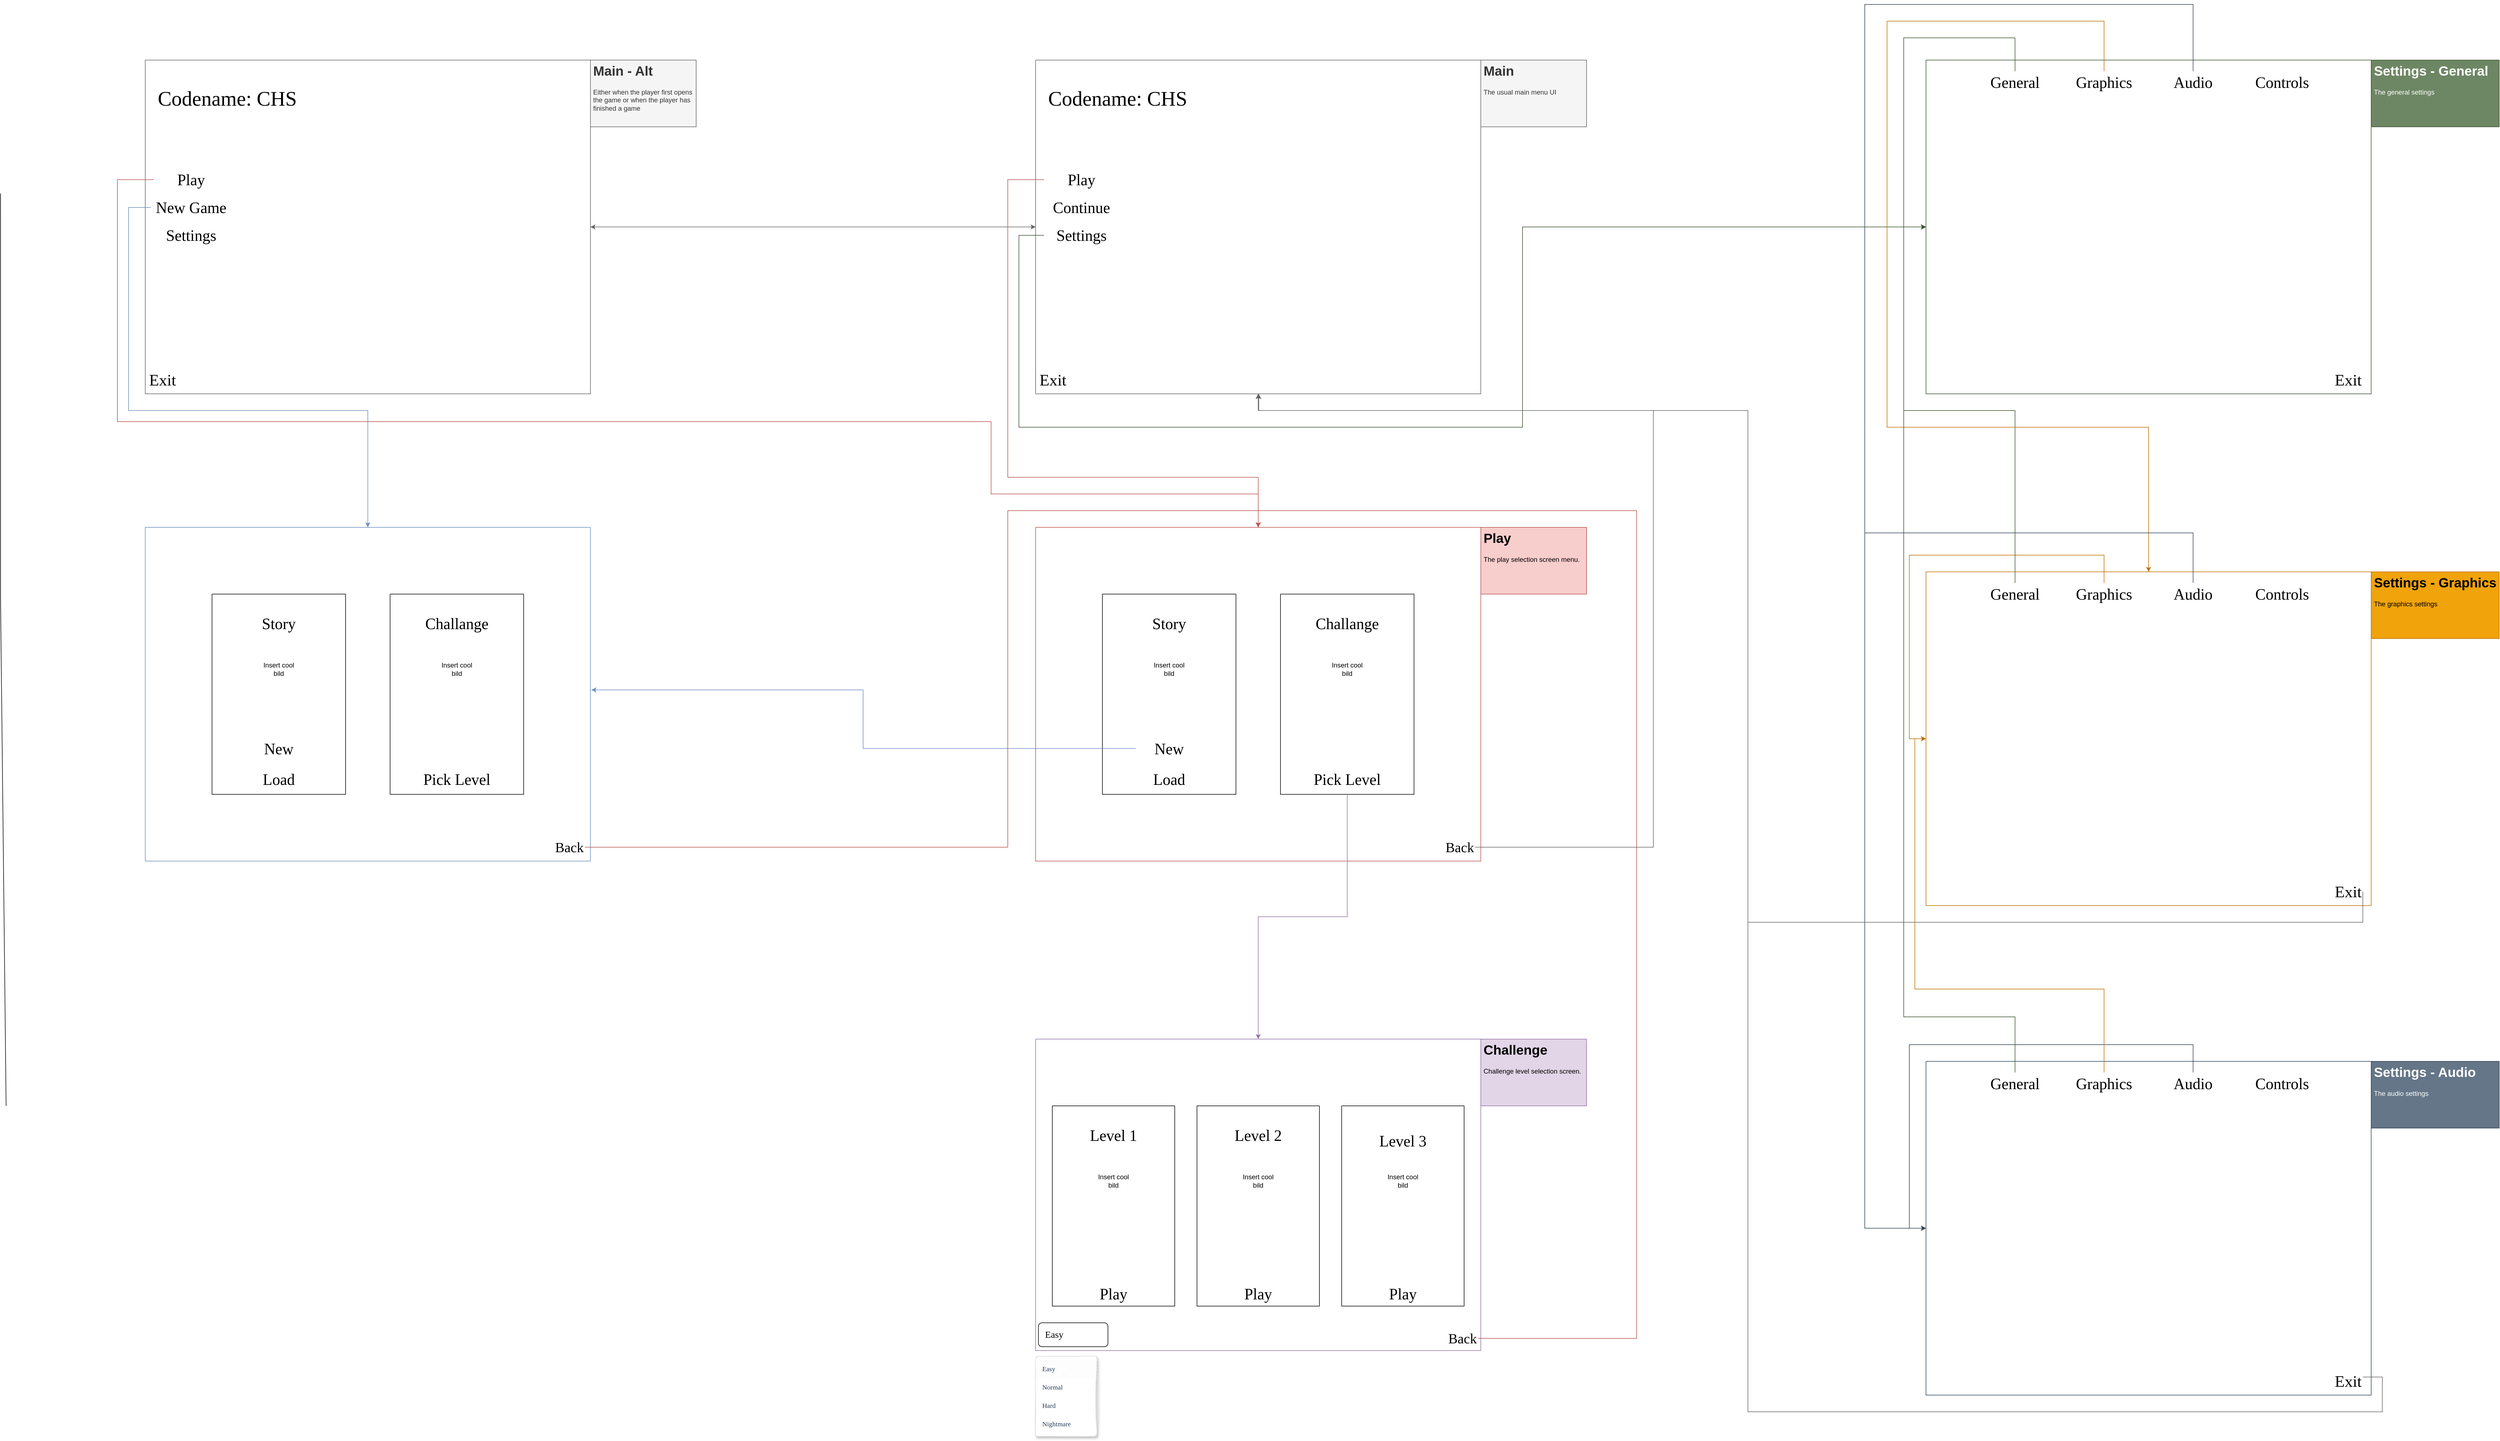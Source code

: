 <mxfile version="22.1.7" type="github">
  <diagram name="Main" id="hejbSz8rhP2jBMmGpV_Z">
    <mxGraphModel dx="5185" dy="1955" grid="1" gridSize="10" guides="1" tooltips="1" connect="1" arrows="1" fold="1" page="1" pageScale="1" pageWidth="1600" pageHeight="900" math="0" shadow="0">
      <root>
        <mxCell id="0" />
        <mxCell id="1" parent="0" />
        <mxCell id="FBaTR2dOqeXt97CUkfPk-125" style="edgeStyle=orthogonalEdgeStyle;rounded=0;orthogonalLoop=1;jettySize=auto;html=1;exitX=0;exitY=0.5;exitDx=0;exitDy=0;entryX=1;entryY=0.5;entryDx=0;entryDy=0;fillColor=#f5f5f5;strokeColor=#666666;" edge="1" parent="1" source="FBaTR2dOqeXt97CUkfPk-7" target="FBaTR2dOqeXt97CUkfPk-39">
          <mxGeometry relative="1" as="geometry" />
        </mxCell>
        <mxCell id="FBaTR2dOqeXt97CUkfPk-7" value="" style="swimlane;startSize=0;fillColor=#f5f5f5;fontColor=#333333;strokeColor=#666666;" vertex="1" parent="1">
          <mxGeometry x="400" y="160" width="800" height="600" as="geometry" />
        </mxCell>
        <mxCell id="FBaTR2dOqeXt97CUkfPk-8" value="Codename: CHS" style="text;html=1;strokeColor=none;fillColor=none;align=center;verticalAlign=middle;whiteSpace=wrap;rounded=0;fontFamily=Special Elite;fontSource=https%3A%2F%2Ffonts.googleapis.com%2Fcss%3Ffamily%3DSpecial%2BElite;spacing=2;fontSize=37;horizontal=1;" vertex="1" parent="FBaTR2dOqeXt97CUkfPk-7">
          <mxGeometry x="5" y="30" width="285" height="80" as="geometry" />
        </mxCell>
        <mxCell id="FBaTR2dOqeXt97CUkfPk-9" value="Play" style="text;html=1;strokeColor=none;fillColor=none;align=center;verticalAlign=middle;whiteSpace=wrap;rounded=0;fontFamily=Special Elite;fontSource=https%3A%2F%2Ffonts.googleapis.com%2Fcss%3Ffamily%3DSpecial%2BElite;fontSize=28;" vertex="1" parent="FBaTR2dOqeXt97CUkfPk-7">
          <mxGeometry x="15" y="195" width="135" height="40" as="geometry" />
        </mxCell>
        <mxCell id="FBaTR2dOqeXt97CUkfPk-10" value="Settings" style="text;html=1;strokeColor=none;fillColor=none;align=center;verticalAlign=middle;whiteSpace=wrap;rounded=0;fontFamily=Special Elite;fontSource=https%3A%2F%2Ffonts.googleapis.com%2Fcss%3Ffamily%3DSpecial%2BElite;fontSize=28;" vertex="1" parent="FBaTR2dOqeXt97CUkfPk-7">
          <mxGeometry x="15" y="295" width="135" height="40" as="geometry" />
        </mxCell>
        <mxCell id="FBaTR2dOqeXt97CUkfPk-11" value="Exit" style="text;html=1;strokeColor=none;fillColor=none;align=left;verticalAlign=middle;whiteSpace=wrap;rounded=0;fontFamily=Special Elite;fontSource=https%3A%2F%2Ffonts.googleapis.com%2Fcss%3Ffamily%3DSpecial%2BElite;fontSize=29;" vertex="1" parent="FBaTR2dOqeXt97CUkfPk-7">
          <mxGeometry x="5" y="560" width="115" height="30" as="geometry" />
        </mxCell>
        <mxCell id="FBaTR2dOqeXt97CUkfPk-22" value="Continue" style="text;html=1;strokeColor=none;fillColor=none;align=center;verticalAlign=middle;whiteSpace=wrap;rounded=0;fontFamily=Special Elite;fontSource=https%3A%2F%2Ffonts.googleapis.com%2Fcss%3Ffamily%3DSpecial%2BElite;fontSize=28;" vertex="1" parent="FBaTR2dOqeXt97CUkfPk-7">
          <mxGeometry x="15" y="245" width="135" height="40" as="geometry" />
        </mxCell>
        <mxCell id="FBaTR2dOqeXt97CUkfPk-13" value="" style="swimlane;startSize=0;fillColor=#f8cecc;strokeColor=#b85450;" vertex="1" parent="1">
          <mxGeometry x="400" y="1000" width="800" height="600" as="geometry" />
        </mxCell>
        <mxCell id="FBaTR2dOqeXt97CUkfPk-17" value="&lt;font style=&quot;font-size: 25px;&quot;&gt;Back&lt;/font&gt;" style="text;html=1;strokeColor=none;fillColor=none;align=right;verticalAlign=middle;whiteSpace=wrap;rounded=0;fontFamily=Special Elite;fontSource=https%3A%2F%2Ffonts.googleapis.com%2Fcss%3Ffamily%3DSpecial%2BElite;" vertex="1" parent="FBaTR2dOqeXt97CUkfPk-13">
          <mxGeometry x="675" y="560" width="115" height="30" as="geometry" />
        </mxCell>
        <mxCell id="FBaTR2dOqeXt97CUkfPk-21" value="" style="swimlane;startSize=0;" vertex="1" parent="FBaTR2dOqeXt97CUkfPk-13">
          <mxGeometry x="440" y="120" width="240" height="360" as="geometry" />
        </mxCell>
        <mxCell id="FBaTR2dOqeXt97CUkfPk-26" value="Challange" style="text;html=1;strokeColor=none;fillColor=none;align=center;verticalAlign=middle;whiteSpace=wrap;rounded=0;fontFamily=Special Elite;fontSource=https%3A%2F%2Ffonts.googleapis.com%2Fcss%3Ffamily%3DSpecial%2BElite;fontSize=28;" vertex="1" parent="FBaTR2dOqeXt97CUkfPk-21">
          <mxGeometry x="40" y="30" width="160" height="45" as="geometry" />
        </mxCell>
        <mxCell id="FBaTR2dOqeXt97CUkfPk-28" value="Insert cool bild" style="text;html=1;strokeColor=none;fillColor=none;align=center;verticalAlign=middle;whiteSpace=wrap;rounded=0;" vertex="1" parent="FBaTR2dOqeXt97CUkfPk-21">
          <mxGeometry x="90" y="120" width="60" height="30" as="geometry" />
        </mxCell>
        <mxCell id="FBaTR2dOqeXt97CUkfPk-70" value="Pick Level" style="text;html=1;strokeColor=none;fillColor=none;align=center;verticalAlign=middle;whiteSpace=wrap;rounded=0;fontFamily=Special Elite;fontSource=https%3A%2F%2Ffonts.googleapis.com%2Fcss%3Ffamily%3DSpecial%2BElite;fontSize=28;" vertex="1" parent="FBaTR2dOqeXt97CUkfPk-21">
          <mxGeometry x="40" y="310" width="160" height="45" as="geometry" />
        </mxCell>
        <mxCell id="FBaTR2dOqeXt97CUkfPk-55" value="" style="swimlane;startSize=0;" vertex="1" parent="FBaTR2dOqeXt97CUkfPk-13">
          <mxGeometry x="120" y="120" width="240" height="360" as="geometry" />
        </mxCell>
        <mxCell id="FBaTR2dOqeXt97CUkfPk-56" value="Story" style="text;html=1;strokeColor=none;fillColor=none;align=center;verticalAlign=middle;whiteSpace=wrap;rounded=0;fontFamily=Special Elite;fontSource=https%3A%2F%2Ffonts.googleapis.com%2Fcss%3Ffamily%3DSpecial%2BElite;fontSize=28;" vertex="1" parent="FBaTR2dOqeXt97CUkfPk-55">
          <mxGeometry x="60" y="30" width="120" height="45" as="geometry" />
        </mxCell>
        <mxCell id="FBaTR2dOqeXt97CUkfPk-57" value="Insert cool bild" style="text;html=1;strokeColor=none;fillColor=none;align=center;verticalAlign=middle;whiteSpace=wrap;rounded=0;" vertex="1" parent="FBaTR2dOqeXt97CUkfPk-55">
          <mxGeometry x="90" y="120" width="60" height="30" as="geometry" />
        </mxCell>
        <mxCell id="FBaTR2dOqeXt97CUkfPk-58" value="Load" style="text;html=1;strokeColor=none;fillColor=none;align=center;verticalAlign=middle;whiteSpace=wrap;rounded=0;fontFamily=Special Elite;fontSource=https%3A%2F%2Ffonts.googleapis.com%2Fcss%3Ffamily%3DSpecial%2BElite;fontSize=28;" vertex="1" parent="FBaTR2dOqeXt97CUkfPk-55">
          <mxGeometry x="60" y="310" width="120" height="45" as="geometry" />
        </mxCell>
        <mxCell id="FBaTR2dOqeXt97CUkfPk-59" value="New" style="text;html=1;strokeColor=none;fillColor=none;align=center;verticalAlign=middle;whiteSpace=wrap;rounded=0;fontFamily=Special Elite;fontSource=https%3A%2F%2Ffonts.googleapis.com%2Fcss%3Ffamily%3DSpecial%2BElite;fontSize=28;" vertex="1" parent="FBaTR2dOqeXt97CUkfPk-55">
          <mxGeometry x="60" y="255" width="120" height="45" as="geometry" />
        </mxCell>
        <mxCell id="FBaTR2dOqeXt97CUkfPk-124" style="edgeStyle=orthogonalEdgeStyle;rounded=0;orthogonalLoop=1;jettySize=auto;html=1;exitX=1;exitY=0.5;exitDx=0;exitDy=0;entryX=0;entryY=0.5;entryDx=0;entryDy=0;fillColor=#f5f5f5;strokeColor=#666666;" edge="1" parent="1" source="FBaTR2dOqeXt97CUkfPk-39" target="FBaTR2dOqeXt97CUkfPk-7">
          <mxGeometry relative="1" as="geometry" />
        </mxCell>
        <mxCell id="FBaTR2dOqeXt97CUkfPk-39" value="" style="swimlane;startSize=0;fillColor=#f5f5f5;fontColor=#333333;strokeColor=#666666;" vertex="1" parent="1">
          <mxGeometry x="-1200" y="160" width="800" height="600" as="geometry" />
        </mxCell>
        <mxCell id="FBaTR2dOqeXt97CUkfPk-40" value="Codename: CHS" style="text;html=1;strokeColor=none;fillColor=none;align=center;verticalAlign=middle;whiteSpace=wrap;rounded=0;fontFamily=Special Elite;fontSource=https%3A%2F%2Ffonts.googleapis.com%2Fcss%3Ffamily%3DSpecial%2BElite;spacing=2;fontSize=37;horizontal=1;" vertex="1" parent="FBaTR2dOqeXt97CUkfPk-39">
          <mxGeometry x="5" y="30" width="285" height="80" as="geometry" />
        </mxCell>
        <mxCell id="FBaTR2dOqeXt97CUkfPk-41" value="Play" style="text;html=1;strokeColor=none;fillColor=none;align=center;verticalAlign=middle;whiteSpace=wrap;rounded=0;fontFamily=Special Elite;fontSource=https%3A%2F%2Ffonts.googleapis.com%2Fcss%3Ffamily%3DSpecial%2BElite;fontSize=28;" vertex="1" parent="FBaTR2dOqeXt97CUkfPk-39">
          <mxGeometry x="15" y="195" width="135" height="40" as="geometry" />
        </mxCell>
        <mxCell id="FBaTR2dOqeXt97CUkfPk-42" value="Settings" style="text;html=1;strokeColor=none;fillColor=none;align=center;verticalAlign=middle;whiteSpace=wrap;rounded=0;fontFamily=Special Elite;fontSource=https%3A%2F%2Ffonts.googleapis.com%2Fcss%3Ffamily%3DSpecial%2BElite;fontSize=28;" vertex="1" parent="FBaTR2dOqeXt97CUkfPk-39">
          <mxGeometry x="15" y="295" width="135" height="40" as="geometry" />
        </mxCell>
        <mxCell id="FBaTR2dOqeXt97CUkfPk-43" value="Exit" style="text;html=1;strokeColor=none;fillColor=none;align=left;verticalAlign=middle;whiteSpace=wrap;rounded=0;fontFamily=Special Elite;fontSource=https%3A%2F%2Ffonts.googleapis.com%2Fcss%3Ffamily%3DSpecial%2BElite;fontSize=29;" vertex="1" parent="FBaTR2dOqeXt97CUkfPk-39">
          <mxGeometry x="5" y="560" width="115" height="30" as="geometry" />
        </mxCell>
        <mxCell id="FBaTR2dOqeXt97CUkfPk-44" value="New Game" style="text;html=1;strokeColor=none;fillColor=none;align=center;verticalAlign=middle;whiteSpace=wrap;rounded=0;fontFamily=Special Elite;fontSource=https%3A%2F%2Ffonts.googleapis.com%2Fcss%3Ffamily%3DSpecial%2BElite;fontSize=28;" vertex="1" parent="FBaTR2dOqeXt97CUkfPk-39">
          <mxGeometry x="15" y="245" width="135" height="40" as="geometry" />
        </mxCell>
        <mxCell id="FBaTR2dOqeXt97CUkfPk-60" value="" style="swimlane;startSize=0;fillColor=#e1d5e7;strokeColor=#9673a6;" vertex="1" parent="1">
          <mxGeometry x="400" y="1920" width="800" height="560" as="geometry" />
        </mxCell>
        <mxCell id="FBaTR2dOqeXt97CUkfPk-61" value="&lt;font style=&quot;font-size: 25px;&quot;&gt;Back&lt;/font&gt;" style="text;html=1;strokeColor=none;fillColor=none;align=right;verticalAlign=middle;whiteSpace=wrap;rounded=0;fontFamily=Special Elite;fontSource=https%3A%2F%2Ffonts.googleapis.com%2Fcss%3Ffamily%3DSpecial%2BElite;" vertex="1" parent="FBaTR2dOqeXt97CUkfPk-60">
          <mxGeometry x="680" y="523" width="115" height="30" as="geometry" />
        </mxCell>
        <mxCell id="FBaTR2dOqeXt97CUkfPk-62" value="" style="swimlane;startSize=0;" vertex="1" parent="FBaTR2dOqeXt97CUkfPk-60">
          <mxGeometry x="550" y="120" width="220" height="360" as="geometry" />
        </mxCell>
        <mxCell id="FBaTR2dOqeXt97CUkfPk-63" value="Level 3" style="text;html=1;strokeColor=none;fillColor=none;align=center;verticalAlign=middle;whiteSpace=wrap;rounded=0;fontFamily=Special Elite;fontSource=https%3A%2F%2Ffonts.googleapis.com%2Fcss%3Ffamily%3DSpecial%2BElite;fontSize=28;" vertex="1" parent="FBaTR2dOqeXt97CUkfPk-62">
          <mxGeometry y="40" width="220" height="45" as="geometry" />
        </mxCell>
        <mxCell id="FBaTR2dOqeXt97CUkfPk-64" value="Insert cool bild" style="text;html=1;strokeColor=none;fillColor=none;align=center;verticalAlign=middle;whiteSpace=wrap;rounded=0;" vertex="1" parent="FBaTR2dOqeXt97CUkfPk-62">
          <mxGeometry x="80" y="120" width="60" height="30" as="geometry" />
        </mxCell>
        <mxCell id="FBaTR2dOqeXt97CUkfPk-105" value="Play" style="text;html=1;strokeColor=none;fillColor=none;align=center;verticalAlign=middle;whiteSpace=wrap;rounded=0;fontFamily=Special Elite;fontSource=https%3A%2F%2Ffonts.googleapis.com%2Fcss%3Ffamily%3DSpecial%2BElite;fontSize=28;" vertex="1" parent="FBaTR2dOqeXt97CUkfPk-62">
          <mxGeometry x="50" y="315" width="120" height="45" as="geometry" />
        </mxCell>
        <mxCell id="FBaTR2dOqeXt97CUkfPk-65" value="" style="swimlane;startSize=0;" vertex="1" parent="FBaTR2dOqeXt97CUkfPk-60">
          <mxGeometry x="30" y="120" width="220" height="360" as="geometry" />
        </mxCell>
        <mxCell id="FBaTR2dOqeXt97CUkfPk-66" value="Level 1" style="text;html=1;strokeColor=none;fillColor=none;align=center;verticalAlign=middle;whiteSpace=wrap;rounded=0;fontFamily=Special Elite;fontSource=https%3A%2F%2Ffonts.googleapis.com%2Fcss%3Ffamily%3DSpecial%2BElite;fontSize=28;" vertex="1" parent="FBaTR2dOqeXt97CUkfPk-65">
          <mxGeometry y="30" width="220" height="45" as="geometry" />
        </mxCell>
        <mxCell id="FBaTR2dOqeXt97CUkfPk-67" value="Insert cool bild" style="text;html=1;strokeColor=none;fillColor=none;align=center;verticalAlign=middle;whiteSpace=wrap;rounded=0;" vertex="1" parent="FBaTR2dOqeXt97CUkfPk-65">
          <mxGeometry x="80" y="120" width="60" height="30" as="geometry" />
        </mxCell>
        <mxCell id="FBaTR2dOqeXt97CUkfPk-68" value="Play" style="text;html=1;strokeColor=none;fillColor=none;align=center;verticalAlign=middle;whiteSpace=wrap;rounded=0;fontFamily=Special Elite;fontSource=https%3A%2F%2Ffonts.googleapis.com%2Fcss%3Ffamily%3DSpecial%2BElite;fontSize=28;" vertex="1" parent="FBaTR2dOqeXt97CUkfPk-65">
          <mxGeometry x="50" y="315" width="120" height="45" as="geometry" />
        </mxCell>
        <mxCell id="FBaTR2dOqeXt97CUkfPk-75" value="Easy" style="rounded=1;html=1;align=left;fontSize=17;spacingLeft=10;sketch=0;hachureGap=4;pointerEvents=0;fontFamily=Special Elite;fontSource=https%3A%2F%2Ffonts.googleapis.com%2Fcss%3Ffamily%3DSpecial%2BElite;strokeColor=default;" vertex="1" parent="FBaTR2dOqeXt97CUkfPk-60">
          <mxGeometry x="5" y="510" width="125" height="43" as="geometry" />
        </mxCell>
        <mxCell id="FBaTR2dOqeXt97CUkfPk-76" value="" style="shape=triangle;direction=south;fillColor=#ffffff;strokeColor=none;html=1;sketch=1;hachureGap=4;pointerEvents=0;fontFamily=Architects Daughter;fontSource=https%3A%2F%2Ffonts.googleapis.com%2Fcss%3Ffamily%3DArchitects%2BDaughter;fontSize=20;" vertex="1" parent="FBaTR2dOqeXt97CUkfPk-75">
          <mxGeometry x="1" y="0.5" width="12" height="6" relative="1" as="geometry">
            <mxPoint x="-20" y="-3" as="offset" />
          </mxGeometry>
        </mxCell>
        <mxCell id="FBaTR2dOqeXt97CUkfPk-77" value="" style="rounded=1;fillColor=#ffffff;strokeColor=#DFE1E5;shadow=1;html=1;arcSize=4;sketch=1;hachureGap=4;pointerEvents=0;fontFamily=Architects Daughter;fontSource=https%3A%2F%2Ffonts.googleapis.com%2Fcss%3Ffamily%3DArchitects%2BDaughter;fontSize=20;" vertex="1" parent="FBaTR2dOqeXt97CUkfPk-60">
          <mxGeometry y="570" width="110" height="144" as="geometry" />
        </mxCell>
        <mxCell id="FBaTR2dOqeXt97CUkfPk-78" value="Easy" style="rounded=0;fillColor=#F4F5F7;strokeColor=none;shadow=0;html=1;align=left;fontSize=12;spacingLeft=10;fontColor=#253858;resizeWidth=1;sketch=1;hachureGap=4;pointerEvents=0;fontFamily=Special Elite;fontSource=https%3A%2F%2Ffonts.googleapis.com%2Fcss%3Ffamily%3DSpecial%2BElite;" vertex="1" parent="FBaTR2dOqeXt97CUkfPk-77">
          <mxGeometry width="110" height="33" relative="1" as="geometry">
            <mxPoint y="6" as="offset" />
          </mxGeometry>
        </mxCell>
        <mxCell id="FBaTR2dOqeXt97CUkfPk-79" value="Normal" style="rounded=0;fillColor=none;strokeColor=none;shadow=0;html=1;align=left;fontSize=12;spacingLeft=10;fontColor=#253858;resizeWidth=1;sketch=1;hachureGap=4;pointerEvents=0;fontFamily=Special Elite;fontSource=https%3A%2F%2Ffonts.googleapis.com%2Fcss%3Ffamily%3DSpecial%2BElite;" vertex="1" parent="FBaTR2dOqeXt97CUkfPk-77">
          <mxGeometry width="110" height="33" relative="1" as="geometry">
            <mxPoint y="39" as="offset" />
          </mxGeometry>
        </mxCell>
        <mxCell id="FBaTR2dOqeXt97CUkfPk-80" value="Hard" style="rounded=0;fillColor=none;strokeColor=none;shadow=0;html=1;align=left;fontSize=12;spacingLeft=10;fontColor=#253858;resizeWidth=1;sketch=1;hachureGap=4;pointerEvents=0;fontFamily=Special Elite;fontSource=https%3A%2F%2Ffonts.googleapis.com%2Fcss%3Ffamily%3DSpecial%2BElite;" vertex="1" parent="FBaTR2dOqeXt97CUkfPk-77">
          <mxGeometry width="110" height="33" relative="1" as="geometry">
            <mxPoint y="72" as="offset" />
          </mxGeometry>
        </mxCell>
        <mxCell id="FBaTR2dOqeXt97CUkfPk-81" value="Nightmare" style="rounded=0;fillColor=none;strokeColor=none;shadow=0;html=1;align=left;fontSize=12;spacingLeft=10;fontColor=#253858;resizeWidth=1;sketch=1;hachureGap=4;pointerEvents=0;fontFamily=Special Elite;fontSource=https%3A%2F%2Ffonts.googleapis.com%2Fcss%3Ffamily%3DSpecial%2BElite;" vertex="1" parent="FBaTR2dOqeXt97CUkfPk-77">
          <mxGeometry width="110" height="33" relative="1" as="geometry">
            <mxPoint y="105" as="offset" />
          </mxGeometry>
        </mxCell>
        <mxCell id="FBaTR2dOqeXt97CUkfPk-106" value="" style="swimlane;startSize=0;" vertex="1" parent="FBaTR2dOqeXt97CUkfPk-60">
          <mxGeometry x="290" y="120" width="220" height="360" as="geometry" />
        </mxCell>
        <mxCell id="FBaTR2dOqeXt97CUkfPk-107" value="Level 2" style="text;html=1;strokeColor=none;fillColor=none;align=center;verticalAlign=middle;whiteSpace=wrap;rounded=0;fontFamily=Special Elite;fontSource=https%3A%2F%2Ffonts.googleapis.com%2Fcss%3Ffamily%3DSpecial%2BElite;fontSize=28;" vertex="1" parent="FBaTR2dOqeXt97CUkfPk-106">
          <mxGeometry y="30" width="220" height="45" as="geometry" />
        </mxCell>
        <mxCell id="FBaTR2dOqeXt97CUkfPk-108" value="Insert cool bild" style="text;html=1;strokeColor=none;fillColor=none;align=center;verticalAlign=middle;whiteSpace=wrap;rounded=0;" vertex="1" parent="FBaTR2dOqeXt97CUkfPk-106">
          <mxGeometry x="80" y="120" width="60" height="30" as="geometry" />
        </mxCell>
        <mxCell id="FBaTR2dOqeXt97CUkfPk-109" value="Play" style="text;html=1;strokeColor=none;fillColor=none;align=center;verticalAlign=middle;whiteSpace=wrap;rounded=0;fontFamily=Special Elite;fontSource=https%3A%2F%2Ffonts.googleapis.com%2Fcss%3Ffamily%3DSpecial%2BElite;fontSize=28;" vertex="1" parent="FBaTR2dOqeXt97CUkfPk-106">
          <mxGeometry x="50" y="315" width="120" height="45" as="geometry" />
        </mxCell>
        <mxCell id="FBaTR2dOqeXt97CUkfPk-97" style="edgeStyle=orthogonalEdgeStyle;rounded=0;orthogonalLoop=1;jettySize=auto;html=1;exitX=0.5;exitY=1;exitDx=0;exitDy=0;entryX=0.5;entryY=0;entryDx=0;entryDy=0;fillColor=#e1d5e7;strokeColor=#9673a6;" edge="1" parent="1" source="FBaTR2dOqeXt97CUkfPk-21" target="FBaTR2dOqeXt97CUkfPk-60">
          <mxGeometry relative="1" as="geometry" />
        </mxCell>
        <mxCell id="FBaTR2dOqeXt97CUkfPk-98" style="edgeStyle=orthogonalEdgeStyle;rounded=0;orthogonalLoop=1;jettySize=auto;html=1;entryX=0.5;entryY=0;entryDx=0;entryDy=0;fillColor=#f8cecc;strokeColor=#b85450;" edge="1" parent="1" source="FBaTR2dOqeXt97CUkfPk-9" target="FBaTR2dOqeXt97CUkfPk-13">
          <mxGeometry relative="1" as="geometry">
            <Array as="points">
              <mxPoint x="350" y="375" />
              <mxPoint x="350" y="910" />
              <mxPoint x="800" y="910" />
            </Array>
          </mxGeometry>
        </mxCell>
        <mxCell id="FBaTR2dOqeXt97CUkfPk-99" value="&lt;h1&gt;Main - Alt&lt;br&gt;&lt;/h1&gt;&lt;p&gt;Either when the player first opens the game or when the player has finished a game&lt;br&gt;&lt;/p&gt;" style="text;html=1;strokeColor=#666666;fillColor=#f5f5f5;spacing=5;spacingTop=-20;whiteSpace=wrap;overflow=hidden;rounded=0;fontColor=#333333;" vertex="1" parent="1">
          <mxGeometry x="-400" y="160" width="190" height="120" as="geometry" />
        </mxCell>
        <mxCell id="FBaTR2dOqeXt97CUkfPk-101" value="&lt;h1&gt;Main&lt;/h1&gt;&lt;p&gt;The usual main menu UI&lt;br&gt;&lt;/p&gt;" style="text;html=1;spacing=5;spacingTop=-20;whiteSpace=wrap;overflow=hidden;rounded=0;fillColor=#f5f5f5;fontColor=#333333;strokeColor=#666666;" vertex="1" parent="1">
          <mxGeometry x="1200" y="160" width="190" height="120" as="geometry" />
        </mxCell>
        <mxCell id="FBaTR2dOqeXt97CUkfPk-102" value="&lt;h1&gt;Play&lt;/h1&gt;&lt;p&gt;The play selection screen menu.&lt;/p&gt;" style="text;html=1;strokeColor=#b85450;fillColor=#f8cecc;spacing=5;spacingTop=-20;whiteSpace=wrap;overflow=hidden;rounded=0;" vertex="1" parent="1">
          <mxGeometry x="1200" y="1000" width="190" height="120" as="geometry" />
        </mxCell>
        <mxCell id="FBaTR2dOqeXt97CUkfPk-104" value="&lt;h1&gt;Challenge&lt;/h1&gt;&lt;p&gt;Challenge level selection screen.&lt;br&gt;&lt;/p&gt;" style="text;html=1;strokeColor=#9673a6;fillColor=#e1d5e7;spacing=5;spacingTop=-20;whiteSpace=wrap;overflow=hidden;rounded=0;" vertex="1" parent="1">
          <mxGeometry x="1200" y="1920" width="190" height="120" as="geometry" />
        </mxCell>
        <mxCell id="FBaTR2dOqeXt97CUkfPk-110" value="" style="swimlane;startSize=0;fillColor=#dae8fc;strokeColor=#6c8ebf;" vertex="1" parent="1">
          <mxGeometry x="-1200" y="1000" width="800" height="600" as="geometry" />
        </mxCell>
        <mxCell id="FBaTR2dOqeXt97CUkfPk-111" value="&lt;font style=&quot;font-size: 25px;&quot;&gt;Back&lt;/font&gt;" style="text;html=1;strokeColor=none;fillColor=none;align=right;verticalAlign=middle;whiteSpace=wrap;rounded=0;fontFamily=Special Elite;fontSource=https%3A%2F%2Ffonts.googleapis.com%2Fcss%3Ffamily%3DSpecial%2BElite;" vertex="1" parent="FBaTR2dOqeXt97CUkfPk-110">
          <mxGeometry x="675" y="560" width="115" height="30" as="geometry" />
        </mxCell>
        <mxCell id="FBaTR2dOqeXt97CUkfPk-112" value="" style="swimlane;startSize=0;" vertex="1" parent="FBaTR2dOqeXt97CUkfPk-110">
          <mxGeometry x="440" y="120" width="240" height="360" as="geometry" />
        </mxCell>
        <mxCell id="FBaTR2dOqeXt97CUkfPk-113" value="Challange" style="text;html=1;strokeColor=none;fillColor=none;align=center;verticalAlign=middle;whiteSpace=wrap;rounded=0;fontFamily=Special Elite;fontSource=https%3A%2F%2Ffonts.googleapis.com%2Fcss%3Ffamily%3DSpecial%2BElite;fontSize=28;" vertex="1" parent="FBaTR2dOqeXt97CUkfPk-112">
          <mxGeometry x="40" y="30" width="160" height="45" as="geometry" />
        </mxCell>
        <mxCell id="FBaTR2dOqeXt97CUkfPk-114" value="Insert cool bild" style="text;html=1;strokeColor=none;fillColor=none;align=center;verticalAlign=middle;whiteSpace=wrap;rounded=0;" vertex="1" parent="FBaTR2dOqeXt97CUkfPk-112">
          <mxGeometry x="90" y="120" width="60" height="30" as="geometry" />
        </mxCell>
        <mxCell id="FBaTR2dOqeXt97CUkfPk-115" value="Pick Level" style="text;html=1;strokeColor=none;fillColor=none;align=center;verticalAlign=middle;whiteSpace=wrap;rounded=0;fontFamily=Special Elite;fontSource=https%3A%2F%2Ffonts.googleapis.com%2Fcss%3Ffamily%3DSpecial%2BElite;fontSize=28;" vertex="1" parent="FBaTR2dOqeXt97CUkfPk-112">
          <mxGeometry x="40" y="310" width="160" height="45" as="geometry" />
        </mxCell>
        <mxCell id="FBaTR2dOqeXt97CUkfPk-116" value="" style="swimlane;startSize=0;" vertex="1" parent="FBaTR2dOqeXt97CUkfPk-110">
          <mxGeometry x="120" y="120" width="240" height="360" as="geometry" />
        </mxCell>
        <mxCell id="FBaTR2dOqeXt97CUkfPk-117" value="Story" style="text;html=1;strokeColor=none;fillColor=none;align=center;verticalAlign=middle;whiteSpace=wrap;rounded=0;fontFamily=Special Elite;fontSource=https%3A%2F%2Ffonts.googleapis.com%2Fcss%3Ffamily%3DSpecial%2BElite;fontSize=28;" vertex="1" parent="FBaTR2dOqeXt97CUkfPk-116">
          <mxGeometry x="60" y="30" width="120" height="45" as="geometry" />
        </mxCell>
        <mxCell id="FBaTR2dOqeXt97CUkfPk-118" value="Insert cool bild" style="text;html=1;strokeColor=none;fillColor=none;align=center;verticalAlign=middle;whiteSpace=wrap;rounded=0;" vertex="1" parent="FBaTR2dOqeXt97CUkfPk-116">
          <mxGeometry x="90" y="120" width="60" height="30" as="geometry" />
        </mxCell>
        <mxCell id="FBaTR2dOqeXt97CUkfPk-119" value="Load" style="text;html=1;strokeColor=none;fillColor=none;align=center;verticalAlign=middle;whiteSpace=wrap;rounded=0;fontFamily=Special Elite;fontSource=https%3A%2F%2Ffonts.googleapis.com%2Fcss%3Ffamily%3DSpecial%2BElite;fontSize=28;" vertex="1" parent="FBaTR2dOqeXt97CUkfPk-116">
          <mxGeometry x="60" y="310" width="120" height="45" as="geometry" />
        </mxCell>
        <mxCell id="FBaTR2dOqeXt97CUkfPk-120" value="New" style="text;html=1;strokeColor=none;fillColor=none;align=center;verticalAlign=middle;whiteSpace=wrap;rounded=0;fontFamily=Special Elite;fontSource=https%3A%2F%2Ffonts.googleapis.com%2Fcss%3Ffamily%3DSpecial%2BElite;fontSize=28;" vertex="1" parent="FBaTR2dOqeXt97CUkfPk-116">
          <mxGeometry x="60" y="255" width="120" height="45" as="geometry" />
        </mxCell>
        <mxCell id="FBaTR2dOqeXt97CUkfPk-121" style="edgeStyle=orthogonalEdgeStyle;rounded=0;orthogonalLoop=1;jettySize=auto;html=1;fillColor=#dae8fc;strokeColor=#6c8ebf;exitX=-0.037;exitY=0.5;exitDx=0;exitDy=0;exitPerimeter=0;entryX=0.5;entryY=0;entryDx=0;entryDy=0;" edge="1" parent="1" source="FBaTR2dOqeXt97CUkfPk-44" target="FBaTR2dOqeXt97CUkfPk-110">
          <mxGeometry relative="1" as="geometry">
            <mxPoint x="-1210" y="425" as="sourcePoint" />
            <Array as="points">
              <mxPoint x="-1230" y="425" />
              <mxPoint x="-1230" y="790" />
              <mxPoint x="-800" y="790" />
            </Array>
          </mxGeometry>
        </mxCell>
        <mxCell id="FBaTR2dOqeXt97CUkfPk-123" style="edgeStyle=orthogonalEdgeStyle;rounded=0;orthogonalLoop=1;jettySize=auto;html=1;exitX=0;exitY=0.5;exitDx=0;exitDy=0;entryX=1.002;entryY=0.487;entryDx=0;entryDy=0;entryPerimeter=0;fillColor=#dae8fc;strokeColor=#6c8ebf;" edge="1" parent="1" source="FBaTR2dOqeXt97CUkfPk-59" target="FBaTR2dOqeXt97CUkfPk-110">
          <mxGeometry relative="1" as="geometry">
            <Array as="points">
              <mxPoint x="90" y="1398" />
              <mxPoint x="90" y="1292" />
            </Array>
          </mxGeometry>
        </mxCell>
        <mxCell id="FBaTR2dOqeXt97CUkfPk-126" value="" style="swimlane;startSize=0;fillColor=#6d8764;strokeColor=#3A5431;fontColor=#ffffff;" vertex="1" parent="1">
          <mxGeometry x="2000" y="160" width="800" height="600" as="geometry" />
        </mxCell>
        <mxCell id="FBaTR2dOqeXt97CUkfPk-137" style="edgeStyle=orthogonalEdgeStyle;rounded=0;orthogonalLoop=1;jettySize=auto;html=1;exitX=0.5;exitY=0;exitDx=0;exitDy=0;entryX=0;entryY=0.5;entryDx=0;entryDy=0;fillColor=#6d8764;strokeColor=#3A5431;" edge="1" parent="FBaTR2dOqeXt97CUkfPk-126" source="FBaTR2dOqeXt97CUkfPk-128" target="FBaTR2dOqeXt97CUkfPk-126">
          <mxGeometry relative="1" as="geometry">
            <Array as="points">
              <mxPoint x="160" y="-40" />
              <mxPoint x="-40" y="-40" />
              <mxPoint x="-40" y="300" />
            </Array>
          </mxGeometry>
        </mxCell>
        <mxCell id="FBaTR2dOqeXt97CUkfPk-128" value="General" style="text;html=1;align=center;verticalAlign=middle;whiteSpace=wrap;rounded=0;fontFamily=Special Elite;fontSource=https%3A%2F%2Ffonts.googleapis.com%2Fcss%3Ffamily%3DSpecial%2BElite;fontSize=28;" vertex="1" parent="FBaTR2dOqeXt97CUkfPk-126">
          <mxGeometry x="90" y="20" width="140" height="40" as="geometry" />
        </mxCell>
        <mxCell id="FBaTR2dOqeXt97CUkfPk-129" value="Controls" style="text;html=1;strokeColor=none;fillColor=none;align=center;verticalAlign=middle;whiteSpace=wrap;rounded=0;fontFamily=Special Elite;fontSource=https%3A%2F%2Ffonts.googleapis.com%2Fcss%3Ffamily%3DSpecial%2BElite;fontSize=28;" vertex="1" parent="FBaTR2dOqeXt97CUkfPk-126">
          <mxGeometry x="570" y="20" width="140" height="40" as="geometry" />
        </mxCell>
        <mxCell id="FBaTR2dOqeXt97CUkfPk-130" value="Exit" style="text;html=1;strokeColor=none;fillColor=none;align=right;verticalAlign=middle;whiteSpace=wrap;rounded=0;fontFamily=Special Elite;fontSource=https%3A%2F%2Ffonts.googleapis.com%2Fcss%3Ffamily%3DSpecial%2BElite;fontSize=29;" vertex="1" parent="FBaTR2dOqeXt97CUkfPk-126">
          <mxGeometry x="670" y="560" width="115" height="30" as="geometry" />
        </mxCell>
        <mxCell id="FBaTR2dOqeXt97CUkfPk-131" value="&lt;div&gt;Graphics&lt;/div&gt;" style="text;html=1;strokeColor=none;fillColor=none;align=center;verticalAlign=middle;whiteSpace=wrap;rounded=0;fontFamily=Special Elite;fontSource=https%3A%2F%2Ffonts.googleapis.com%2Fcss%3Ffamily%3DSpecial%2BElite;fontSize=28;" vertex="1" parent="FBaTR2dOqeXt97CUkfPk-126">
          <mxGeometry x="250" y="20" width="140" height="40" as="geometry" />
        </mxCell>
        <mxCell id="FBaTR2dOqeXt97CUkfPk-136" value="Audio" style="text;html=1;strokeColor=none;fillColor=none;align=center;verticalAlign=middle;whiteSpace=wrap;rounded=0;fontFamily=Special Elite;fontSource=https%3A%2F%2Ffonts.googleapis.com%2Fcss%3Ffamily%3DSpecial%2BElite;fontSize=28;" vertex="1" parent="FBaTR2dOqeXt97CUkfPk-126">
          <mxGeometry x="410" y="20" width="140" height="40" as="geometry" />
        </mxCell>
        <mxCell id="FBaTR2dOqeXt97CUkfPk-132" style="edgeStyle=orthogonalEdgeStyle;rounded=0;orthogonalLoop=1;jettySize=auto;html=1;exitX=0;exitY=0.5;exitDx=0;exitDy=0;entryX=0;entryY=0.5;entryDx=0;entryDy=0;fillColor=#6d8764;strokeColor=#3A5431;" edge="1" parent="1" source="FBaTR2dOqeXt97CUkfPk-10" target="FBaTR2dOqeXt97CUkfPk-126">
          <mxGeometry relative="1" as="geometry">
            <Array as="points">
              <mxPoint x="370" y="475" />
              <mxPoint x="370" y="820" />
              <mxPoint x="1275" y="820" />
              <mxPoint x="1275" y="460" />
            </Array>
          </mxGeometry>
        </mxCell>
        <mxCell id="FBaTR2dOqeXt97CUkfPk-133" value="&lt;h1&gt;Settings - General&lt;br&gt;&lt;/h1&gt;&lt;p&gt;The general settings&lt;br&gt;&lt;/p&gt;" style="text;html=1;strokeColor=#3A5431;fillColor=#6d8764;spacing=5;spacingTop=-20;whiteSpace=wrap;overflow=hidden;rounded=0;fontColor=#ffffff;" vertex="1" parent="1">
          <mxGeometry x="2800" y="160" width="230" height="120" as="geometry" />
        </mxCell>
        <mxCell id="FBaTR2dOqeXt97CUkfPk-138" style="edgeStyle=orthogonalEdgeStyle;rounded=0;orthogonalLoop=1;jettySize=auto;html=1;exitX=0;exitY=0.5;exitDx=0;exitDy=0;fillColor=#f8cecc;strokeColor=#b85450;" edge="1" parent="1" source="FBaTR2dOqeXt97CUkfPk-41" target="FBaTR2dOqeXt97CUkfPk-13">
          <mxGeometry relative="1" as="geometry">
            <Array as="points">
              <mxPoint x="-1250" y="375" />
              <mxPoint x="-1250" y="810" />
              <mxPoint x="320" y="810" />
              <mxPoint x="320" y="940" />
              <mxPoint x="800" y="940" />
            </Array>
          </mxGeometry>
        </mxCell>
        <mxCell id="FBaTR2dOqeXt97CUkfPk-139" style="edgeStyle=orthogonalEdgeStyle;rounded=0;orthogonalLoop=1;jettySize=auto;html=1;exitX=1;exitY=0.5;exitDx=0;exitDy=0;entryX=0.5;entryY=0;entryDx=0;entryDy=0;fillColor=#f8cecc;strokeColor=#b85450;" edge="1" parent="1" source="FBaTR2dOqeXt97CUkfPk-61" target="FBaTR2dOqeXt97CUkfPk-13">
          <mxGeometry relative="1" as="geometry">
            <Array as="points">
              <mxPoint x="1480" y="2458" />
              <mxPoint x="1480" y="970" />
              <mxPoint x="800" y="970" />
            </Array>
          </mxGeometry>
        </mxCell>
        <mxCell id="FBaTR2dOqeXt97CUkfPk-140" style="edgeStyle=orthogonalEdgeStyle;rounded=0;orthogonalLoop=1;jettySize=auto;html=1;exitX=1;exitY=0.5;exitDx=0;exitDy=0;entryX=0.5;entryY=1;entryDx=0;entryDy=0;fillColor=#f5f5f5;strokeColor=#666666;" edge="1" parent="1" source="FBaTR2dOqeXt97CUkfPk-17" target="FBaTR2dOqeXt97CUkfPk-7">
          <mxGeometry relative="1" as="geometry">
            <Array as="points">
              <mxPoint x="1510" y="1575" />
              <mxPoint x="1510" y="790" />
              <mxPoint x="800" y="790" />
            </Array>
          </mxGeometry>
        </mxCell>
        <mxCell id="FBaTR2dOqeXt97CUkfPk-141" style="edgeStyle=orthogonalEdgeStyle;rounded=0;orthogonalLoop=1;jettySize=auto;html=1;exitX=1;exitY=0.5;exitDx=0;exitDy=0;entryX=0.5;entryY=0;entryDx=0;entryDy=0;fillColor=#f8cecc;strokeColor=#b85450;" edge="1" parent="1" source="FBaTR2dOqeXt97CUkfPk-111" target="FBaTR2dOqeXt97CUkfPk-13">
          <mxGeometry relative="1" as="geometry">
            <Array as="points">
              <mxPoint x="350" y="1575" />
              <mxPoint x="350" y="970" />
              <mxPoint x="800" y="970" />
            </Array>
          </mxGeometry>
        </mxCell>
        <mxCell id="FBaTR2dOqeXt97CUkfPk-142" value="&lt;h1&gt;Settings - Graphics&lt;br&gt;&lt;/h1&gt;&lt;p&gt;The graphics settings&lt;br&gt;&lt;/p&gt;" style="text;html=1;strokeColor=#BD7000;fillColor=#f0a30a;spacing=5;spacingTop=-20;whiteSpace=wrap;overflow=hidden;rounded=0;fontColor=#000000;" vertex="1" parent="1">
          <mxGeometry x="2800" y="1080" width="230" height="120" as="geometry" />
        </mxCell>
        <mxCell id="FBaTR2dOqeXt97CUkfPk-143" value="" style="swimlane;startSize=0;fillColor=#f0a30a;strokeColor=#BD7000;fontColor=#000000;" vertex="1" parent="1">
          <mxGeometry x="2000" y="1080" width="800" height="600" as="geometry" />
        </mxCell>
        <mxCell id="FBaTR2dOqeXt97CUkfPk-145" value="General" style="text;html=1;align=center;verticalAlign=middle;whiteSpace=wrap;rounded=0;fontFamily=Special Elite;fontSource=https%3A%2F%2Ffonts.googleapis.com%2Fcss%3Ffamily%3DSpecial%2BElite;fontSize=28;" vertex="1" parent="FBaTR2dOqeXt97CUkfPk-143">
          <mxGeometry x="90" y="20" width="140" height="40" as="geometry" />
        </mxCell>
        <mxCell id="FBaTR2dOqeXt97CUkfPk-146" value="Controls" style="text;html=1;strokeColor=none;fillColor=none;align=center;verticalAlign=middle;whiteSpace=wrap;rounded=0;fontFamily=Special Elite;fontSource=https%3A%2F%2Ffonts.googleapis.com%2Fcss%3Ffamily%3DSpecial%2BElite;fontSize=28;" vertex="1" parent="FBaTR2dOqeXt97CUkfPk-143">
          <mxGeometry x="570" y="20" width="140" height="40" as="geometry" />
        </mxCell>
        <mxCell id="FBaTR2dOqeXt97CUkfPk-147" value="Exit" style="text;html=1;strokeColor=none;fillColor=none;align=right;verticalAlign=middle;whiteSpace=wrap;rounded=0;fontFamily=Special Elite;fontSource=https%3A%2F%2Ffonts.googleapis.com%2Fcss%3Ffamily%3DSpecial%2BElite;fontSize=29;" vertex="1" parent="FBaTR2dOqeXt97CUkfPk-143">
          <mxGeometry x="670" y="560" width="115" height="30" as="geometry" />
        </mxCell>
        <mxCell id="FBaTR2dOqeXt97CUkfPk-150" style="edgeStyle=orthogonalEdgeStyle;rounded=0;orthogonalLoop=1;jettySize=auto;html=1;exitX=0.5;exitY=0;exitDx=0;exitDy=0;entryX=0;entryY=0.5;entryDx=0;entryDy=0;fillColor=#f0a30a;strokeColor=#BD7000;" edge="1" parent="FBaTR2dOqeXt97CUkfPk-143" source="FBaTR2dOqeXt97CUkfPk-148" target="FBaTR2dOqeXt97CUkfPk-143">
          <mxGeometry relative="1" as="geometry">
            <Array as="points">
              <mxPoint x="320" y="-30" />
              <mxPoint x="-30" y="-30" />
              <mxPoint x="-30" y="300" />
            </Array>
          </mxGeometry>
        </mxCell>
        <mxCell id="FBaTR2dOqeXt97CUkfPk-148" value="&lt;div&gt;Graphics&lt;/div&gt;" style="text;html=1;strokeColor=none;fillColor=none;align=center;verticalAlign=middle;whiteSpace=wrap;rounded=0;fontFamily=Special Elite;fontSource=https%3A%2F%2Ffonts.googleapis.com%2Fcss%3Ffamily%3DSpecial%2BElite;fontSize=28;" vertex="1" parent="FBaTR2dOqeXt97CUkfPk-143">
          <mxGeometry x="250" y="20" width="140" height="40" as="geometry" />
        </mxCell>
        <mxCell id="FBaTR2dOqeXt97CUkfPk-149" value="Audio" style="text;html=1;strokeColor=none;fillColor=none;align=center;verticalAlign=middle;whiteSpace=wrap;rounded=0;fontFamily=Special Elite;fontSource=https%3A%2F%2Ffonts.googleapis.com%2Fcss%3Ffamily%3DSpecial%2BElite;fontSize=28;" vertex="1" parent="FBaTR2dOqeXt97CUkfPk-143">
          <mxGeometry x="410" y="20" width="140" height="40" as="geometry" />
        </mxCell>
        <mxCell id="FBaTR2dOqeXt97CUkfPk-151" style="edgeStyle=orthogonalEdgeStyle;rounded=0;orthogonalLoop=1;jettySize=auto;html=1;exitX=0.5;exitY=0;exitDx=0;exitDy=0;entryX=0;entryY=0.5;entryDx=0;entryDy=0;fillColor=#6d8764;strokeColor=#3A5431;" edge="1" parent="1" source="FBaTR2dOqeXt97CUkfPk-145" target="FBaTR2dOqeXt97CUkfPk-126">
          <mxGeometry relative="1" as="geometry">
            <Array as="points">
              <mxPoint x="2160" y="790" />
              <mxPoint x="1960" y="790" />
              <mxPoint x="1960" y="460" />
            </Array>
          </mxGeometry>
        </mxCell>
        <mxCell id="FBaTR2dOqeXt97CUkfPk-152" style="edgeStyle=orthogonalEdgeStyle;rounded=0;orthogonalLoop=1;jettySize=auto;html=1;exitX=0.5;exitY=0;exitDx=0;exitDy=0;entryX=0.5;entryY=0;entryDx=0;entryDy=0;fillColor=#f0a30a;strokeColor=#BD7000;" edge="1" parent="1" source="FBaTR2dOqeXt97CUkfPk-131" target="FBaTR2dOqeXt97CUkfPk-143">
          <mxGeometry relative="1" as="geometry">
            <Array as="points">
              <mxPoint x="2320" y="90" />
              <mxPoint x="1930" y="90" />
              <mxPoint x="1930" y="820" />
              <mxPoint x="2400" y="820" />
            </Array>
          </mxGeometry>
        </mxCell>
        <mxCell id="FBaTR2dOqeXt97CUkfPk-153" value="&lt;h1&gt;Settings - Audio&lt;br&gt;&lt;/h1&gt;&lt;p&gt;The audio settings&lt;br&gt;&lt;/p&gt;" style="text;html=1;strokeColor=#314354;fillColor=#647687;spacing=5;spacingTop=-20;whiteSpace=wrap;overflow=hidden;rounded=0;fontColor=#ffffff;" vertex="1" parent="1">
          <mxGeometry x="2800" y="1960" width="230" height="120" as="geometry" />
        </mxCell>
        <mxCell id="FBaTR2dOqeXt97CUkfPk-154" value="" style="swimlane;startSize=0;fillColor=#647687;strokeColor=#314354;fontColor=#ffffff;" vertex="1" parent="1">
          <mxGeometry x="2000" y="1960" width="800" height="600" as="geometry" />
        </mxCell>
        <mxCell id="FBaTR2dOqeXt97CUkfPk-155" value="General" style="text;html=1;align=center;verticalAlign=middle;whiteSpace=wrap;rounded=0;fontFamily=Special Elite;fontSource=https%3A%2F%2Ffonts.googleapis.com%2Fcss%3Ffamily%3DSpecial%2BElite;fontSize=28;" vertex="1" parent="FBaTR2dOqeXt97CUkfPk-154">
          <mxGeometry x="90" y="20" width="140" height="40" as="geometry" />
        </mxCell>
        <mxCell id="FBaTR2dOqeXt97CUkfPk-156" value="Controls" style="text;html=1;strokeColor=none;fillColor=none;align=center;verticalAlign=middle;whiteSpace=wrap;rounded=0;fontFamily=Special Elite;fontSource=https%3A%2F%2Ffonts.googleapis.com%2Fcss%3Ffamily%3DSpecial%2BElite;fontSize=28;" vertex="1" parent="FBaTR2dOqeXt97CUkfPk-154">
          <mxGeometry x="570" y="20" width="140" height="40" as="geometry" />
        </mxCell>
        <mxCell id="FBaTR2dOqeXt97CUkfPk-157" value="Exit" style="text;html=1;strokeColor=none;fillColor=none;align=right;verticalAlign=middle;whiteSpace=wrap;rounded=0;fontFamily=Special Elite;fontSource=https%3A%2F%2Ffonts.googleapis.com%2Fcss%3Ffamily%3DSpecial%2BElite;fontSize=29;" vertex="1" parent="FBaTR2dOqeXt97CUkfPk-154">
          <mxGeometry x="670" y="560" width="115" height="30" as="geometry" />
        </mxCell>
        <mxCell id="FBaTR2dOqeXt97CUkfPk-158" style="edgeStyle=orthogonalEdgeStyle;rounded=0;orthogonalLoop=1;jettySize=auto;html=1;exitX=0.5;exitY=0;exitDx=0;exitDy=0;entryX=0;entryY=0.5;entryDx=0;entryDy=0;fillColor=#647687;strokeColor=#314354;" edge="1" parent="FBaTR2dOqeXt97CUkfPk-154" source="FBaTR2dOqeXt97CUkfPk-160" target="FBaTR2dOqeXt97CUkfPk-154">
          <mxGeometry relative="1" as="geometry">
            <Array as="points">
              <mxPoint x="480" y="-30" />
              <mxPoint x="-30" y="-30" />
              <mxPoint x="-30" y="300" />
            </Array>
          </mxGeometry>
        </mxCell>
        <mxCell id="FBaTR2dOqeXt97CUkfPk-159" value="&lt;div&gt;Graphics&lt;/div&gt;" style="text;html=1;strokeColor=none;fillColor=none;align=center;verticalAlign=middle;whiteSpace=wrap;rounded=0;fontFamily=Special Elite;fontSource=https%3A%2F%2Ffonts.googleapis.com%2Fcss%3Ffamily%3DSpecial%2BElite;fontSize=28;" vertex="1" parent="FBaTR2dOqeXt97CUkfPk-154">
          <mxGeometry x="250" y="20" width="140" height="40" as="geometry" />
        </mxCell>
        <mxCell id="FBaTR2dOqeXt97CUkfPk-160" value="Audio" style="text;html=1;strokeColor=none;fillColor=none;align=center;verticalAlign=middle;whiteSpace=wrap;rounded=0;fontFamily=Special Elite;fontSource=https%3A%2F%2Ffonts.googleapis.com%2Fcss%3Ffamily%3DSpecial%2BElite;fontSize=28;" vertex="1" parent="FBaTR2dOqeXt97CUkfPk-154">
          <mxGeometry x="410" y="20" width="140" height="40" as="geometry" />
        </mxCell>
        <mxCell id="FBaTR2dOqeXt97CUkfPk-163" style="edgeStyle=orthogonalEdgeStyle;rounded=0;orthogonalLoop=1;jettySize=auto;html=1;exitX=0.5;exitY=0;exitDx=0;exitDy=0;entryX=0;entryY=0.5;entryDx=0;entryDy=0;fillColor=#647687;strokeColor=#314354;" edge="1" parent="1" source="FBaTR2dOqeXt97CUkfPk-149" target="FBaTR2dOqeXt97CUkfPk-154">
          <mxGeometry relative="1" as="geometry">
            <Array as="points">
              <mxPoint x="2480" y="1010" />
              <mxPoint x="1890" y="1010" />
              <mxPoint x="1890" y="2260" />
            </Array>
          </mxGeometry>
        </mxCell>
        <mxCell id="FBaTR2dOqeXt97CUkfPk-164" style="edgeStyle=orthogonalEdgeStyle;rounded=0;orthogonalLoop=1;jettySize=auto;html=1;exitX=0.5;exitY=0;exitDx=0;exitDy=0;entryX=0;entryY=0.5;entryDx=0;entryDy=0;fillColor=#647687;strokeColor=#314354;" edge="1" parent="1" source="FBaTR2dOqeXt97CUkfPk-136" target="FBaTR2dOqeXt97CUkfPk-154">
          <mxGeometry relative="1" as="geometry">
            <Array as="points">
              <mxPoint x="2480" y="60" />
              <mxPoint x="1890" y="60" />
              <mxPoint x="1890" y="2260" />
            </Array>
          </mxGeometry>
        </mxCell>
        <mxCell id="FBaTR2dOqeXt97CUkfPk-165" style="edgeStyle=orthogonalEdgeStyle;rounded=0;orthogonalLoop=1;jettySize=auto;html=1;exitX=0.5;exitY=0;exitDx=0;exitDy=0;entryX=0;entryY=0.5;entryDx=0;entryDy=0;fillColor=#f0a30a;strokeColor=#BD7000;" edge="1" parent="1" source="FBaTR2dOqeXt97CUkfPk-159" target="FBaTR2dOqeXt97CUkfPk-143">
          <mxGeometry relative="1" as="geometry" />
        </mxCell>
        <mxCell id="FBaTR2dOqeXt97CUkfPk-166" style="edgeStyle=orthogonalEdgeStyle;rounded=0;orthogonalLoop=1;jettySize=auto;html=1;exitX=0.5;exitY=0;exitDx=0;exitDy=0;entryX=0;entryY=0.5;entryDx=0;entryDy=0;fillColor=#6d8764;strokeColor=#3A5431;" edge="1" parent="1" source="FBaTR2dOqeXt97CUkfPk-155" target="FBaTR2dOqeXt97CUkfPk-126">
          <mxGeometry relative="1" as="geometry">
            <Array as="points">
              <mxPoint x="2160" y="1880" />
              <mxPoint x="1960" y="1880" />
              <mxPoint x="1960" y="460" />
            </Array>
          </mxGeometry>
        </mxCell>
        <mxCell id="FBaTR2dOqeXt97CUkfPk-167" style="edgeStyle=orthogonalEdgeStyle;rounded=0;orthogonalLoop=1;jettySize=auto;html=1;exitX=1;exitY=0.25;exitDx=0;exitDy=0;entryX=0.5;entryY=1;entryDx=0;entryDy=0;fillColor=#f5f5f5;strokeColor=#666666;" edge="1" parent="1" source="FBaTR2dOqeXt97CUkfPk-157" target="FBaTR2dOqeXt97CUkfPk-7">
          <mxGeometry relative="1" as="geometry">
            <Array as="points">
              <mxPoint x="2820" y="2528" />
              <mxPoint x="2820" y="2590" />
              <mxPoint x="1680" y="2590" />
              <mxPoint x="1680" y="790" />
              <mxPoint x="800" y="790" />
            </Array>
          </mxGeometry>
        </mxCell>
        <mxCell id="FBaTR2dOqeXt97CUkfPk-168" style="edgeStyle=orthogonalEdgeStyle;rounded=0;orthogonalLoop=1;jettySize=auto;html=1;exitX=1;exitY=0.5;exitDx=0;exitDy=0;fillColor=#f5f5f5;strokeColor=#666666;" edge="1" parent="1" source="FBaTR2dOqeXt97CUkfPk-147" target="FBaTR2dOqeXt97CUkfPk-7">
          <mxGeometry relative="1" as="geometry">
            <mxPoint x="800" y="755" as="targetPoint" />
            <Array as="points">
              <mxPoint x="2785" y="1710" />
              <mxPoint x="1680" y="1710" />
              <mxPoint x="1680" y="790" />
              <mxPoint x="801" y="790" />
            </Array>
          </mxGeometry>
        </mxCell>
        <mxCell id="FBaTR2dOqeXt97CUkfPk-169" value="" style="endArrow=none;html=1;rounded=0;" edge="1" parent="1">
          <mxGeometry width="50" height="50" relative="1" as="geometry">
            <mxPoint x="-1450" y="2040" as="sourcePoint" />
            <mxPoint x="-1460" y="400" as="targetPoint" />
            <Array as="points">
              <mxPoint x="-1460" y="1130" />
            </Array>
          </mxGeometry>
        </mxCell>
      </root>
    </mxGraphModel>
  </diagram>
</mxfile>
